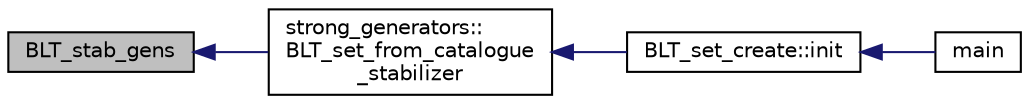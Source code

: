 digraph "BLT_stab_gens"
{
  edge [fontname="Helvetica",fontsize="10",labelfontname="Helvetica",labelfontsize="10"];
  node [fontname="Helvetica",fontsize="10",shape=record];
  rankdir="LR";
  Node2438 [label="BLT_stab_gens",height=0.2,width=0.4,color="black", fillcolor="grey75", style="filled", fontcolor="black"];
  Node2438 -> Node2439 [dir="back",color="midnightblue",fontsize="10",style="solid",fontname="Helvetica"];
  Node2439 [label="strong_generators::\lBLT_set_from_catalogue\l_stabilizer",height=0.2,width=0.4,color="black", fillcolor="white", style="filled",URL="$dc/d09/classstrong__generators.html#a5745df767149506be3c591359840014f"];
  Node2439 -> Node2440 [dir="back",color="midnightblue",fontsize="10",style="solid",fontname="Helvetica"];
  Node2440 [label="BLT_set_create::init",height=0.2,width=0.4,color="black", fillcolor="white", style="filled",URL="$d4/d40/class_b_l_t__set__create.html#af2b5df080b8358d8fcd7e41d187e8d0b"];
  Node2440 -> Node2441 [dir="back",color="midnightblue",fontsize="10",style="solid",fontname="Helvetica"];
  Node2441 [label="main",height=0.2,width=0.4,color="black", fillcolor="white", style="filled",URL="$d7/d1c/create___b_l_t__set__main_8_c.html#a217dbf8b442f20279ea00b898af96f52"];
}
